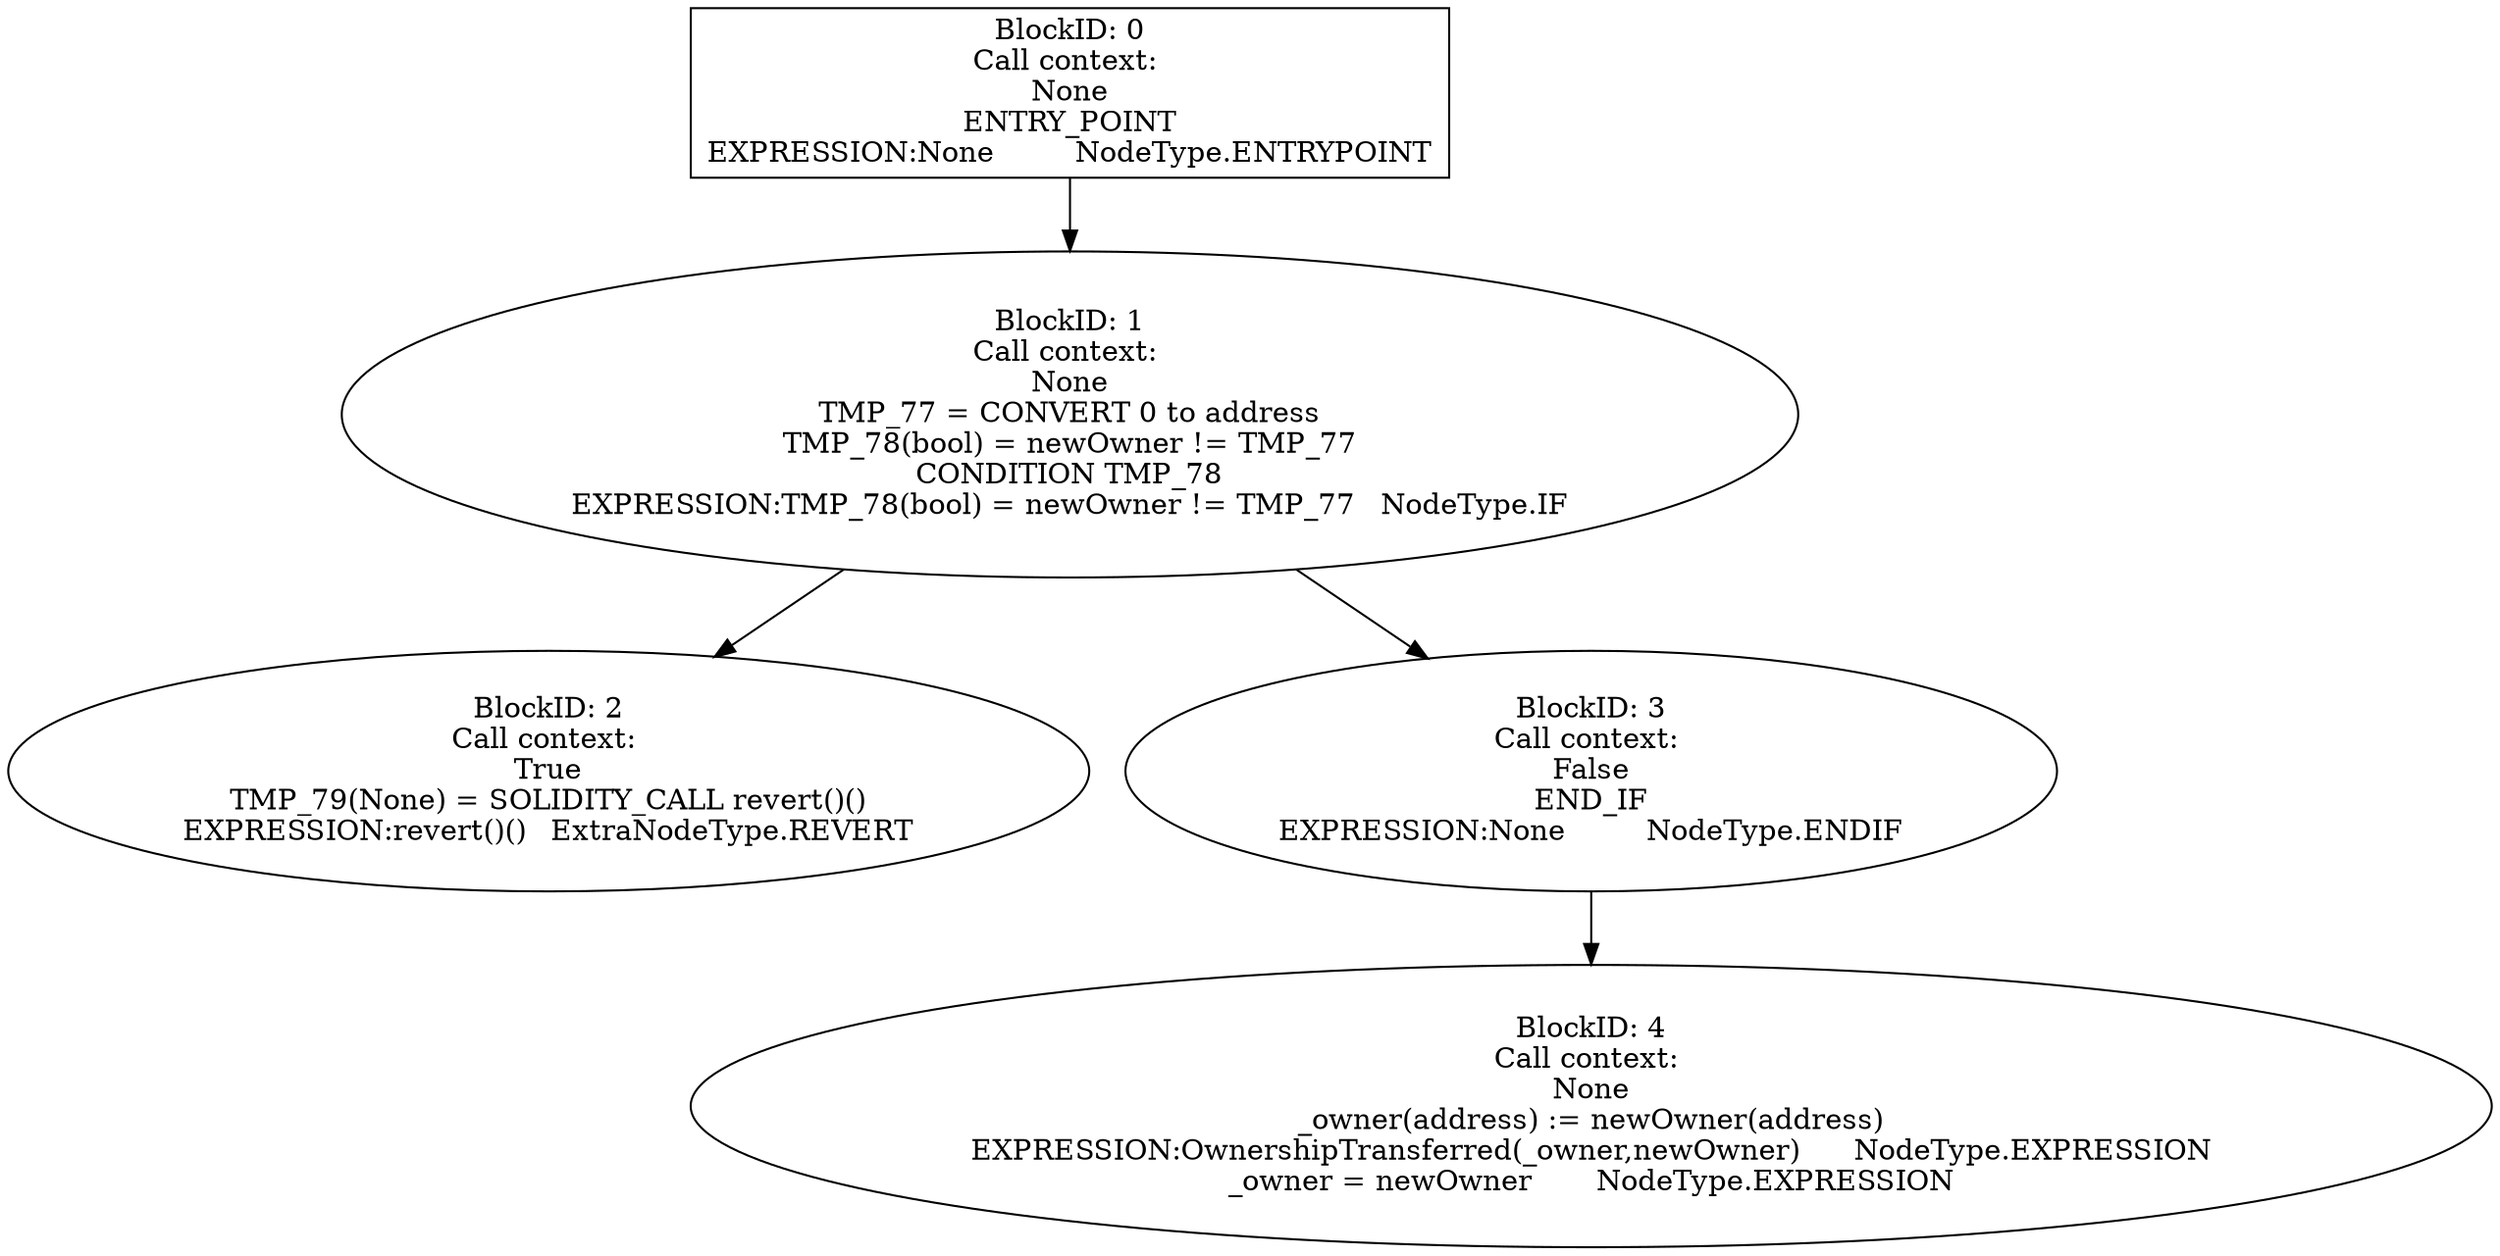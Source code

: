 digraph  {
"BlockID: 0
Call context: 
None
ENTRY_POINT
EXPRESSION:None	NodeType.ENTRYPOINT" [shape=box];
"BlockID: 4
Call context: 
None
_owner(address) := newOwner(address)
EXPRESSION:OwnershipTransferred(_owner,newOwner)	NodeType.EXPRESSION
_owner = newOwner	NodeType.EXPRESSION";
"BlockID: 1
Call context: 
None
TMP_77 = CONVERT 0 to address
TMP_78(bool) = newOwner != TMP_77
CONDITION TMP_78
EXPRESSION:TMP_78(bool) = newOwner != TMP_77	NodeType.IF";
"BlockID: 2
Call context: 
True
TMP_79(None) = SOLIDITY_CALL revert()()
EXPRESSION:revert()()	ExtraNodeType.REVERT";
"BlockID: 3
Call context: 
False
END_IF
EXPRESSION:None	NodeType.ENDIF";
"BlockID: 0
Call context: 
None
ENTRY_POINT
EXPRESSION:None	NodeType.ENTRYPOINT" -> "BlockID: 1
Call context: 
None
TMP_77 = CONVERT 0 to address
TMP_78(bool) = newOwner != TMP_77
CONDITION TMP_78
EXPRESSION:TMP_78(bool) = newOwner != TMP_77	NodeType.IF"  [key=0];
"BlockID: 1
Call context: 
None
TMP_77 = CONVERT 0 to address
TMP_78(bool) = newOwner != TMP_77
CONDITION TMP_78
EXPRESSION:TMP_78(bool) = newOwner != TMP_77	NodeType.IF" -> "BlockID: 2
Call context: 
True
TMP_79(None) = SOLIDITY_CALL revert()()
EXPRESSION:revert()()	ExtraNodeType.REVERT"  [key=0];
"BlockID: 1
Call context: 
None
TMP_77 = CONVERT 0 to address
TMP_78(bool) = newOwner != TMP_77
CONDITION TMP_78
EXPRESSION:TMP_78(bool) = newOwner != TMP_77	NodeType.IF" -> "BlockID: 3
Call context: 
False
END_IF
EXPRESSION:None	NodeType.ENDIF"  [key=0];
"BlockID: 3
Call context: 
False
END_IF
EXPRESSION:None	NodeType.ENDIF" -> "BlockID: 4
Call context: 
None
_owner(address) := newOwner(address)
EXPRESSION:OwnershipTransferred(_owner,newOwner)	NodeType.EXPRESSION
_owner = newOwner	NodeType.EXPRESSION"  [key=0];
}

